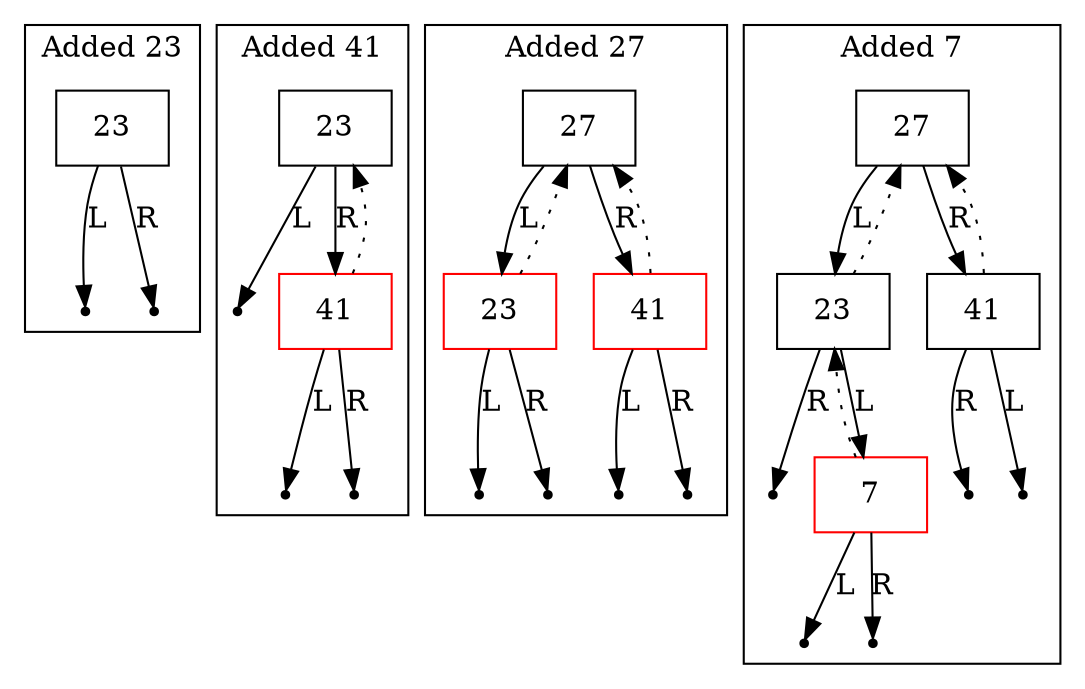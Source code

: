 digraph {
subgraph "cluster_Added 23_count_1"{
label ="Added 23";
"cluster_Added 23_count_1_data_23"[shape=record color=black label="{23}"];
"cluster_Added 23_count_1_data_23_leftNull" [label=Null shape=point color=black];
"cluster_Added 23_count_1_data_23_rightNull" [label=Null shape=point color=black];

"cluster_Added 23_count_1_data_23" -> "cluster_Added 23_count_1_data_23_leftNull"[label=L];
"cluster_Added 23_count_1_data_23" -> "cluster_Added 23_count_1_data_23_rightNull"[label=R];

}
subgraph "cluster_Added 41_count_2"{
label ="Added 41";
"cluster_Added 41_count_2_data_23"[shape=record color=black label="{23}"];
"cluster_Added 41_count_2_data_23_leftNull" [label=Null shape=point color=black];
"cluster_Added 41_count_2_data_41"[shape=record color=red label="{41}"];
"cluster_Added 41_count_2_data_41_leftNull" [label=Null shape=point color=black];
"cluster_Added 41_count_2_data_41_rightNull" [label=Null shape=point color=black];

"cluster_Added 41_count_2_data_23" -> "cluster_Added 41_count_2_data_23_leftNull"[label=L];
"cluster_Added 41_count_2_data_23" -> "cluster_Added 41_count_2_data_41"[label=R];
"cluster_Added 41_count_2_data_41" -> "cluster_Added 41_count_2_data_23"[style=dotted];
"cluster_Added 41_count_2_data_41" -> "cluster_Added 41_count_2_data_41_leftNull"[label=L];
"cluster_Added 41_count_2_data_41" -> "cluster_Added 41_count_2_data_41_rightNull"[label=R];

}
subgraph "cluster_Added 27_count_3"{
label ="Added 27";
"cluster_Added 27_count_3_data_27"[shape=record color=black label="{27}"];
"cluster_Added 27_count_3_data_23"[shape=record color=red label="{23}"];
"cluster_Added 27_count_3_data_23_leftNull" [label=Null shape=point color=black];
"cluster_Added 27_count_3_data_23_rightNull" [label=Null shape=point color=black];
"cluster_Added 27_count_3_data_41"[shape=record color=red label="{41}"];
"cluster_Added 27_count_3_data_41_leftNull" [label=Null shape=point color=black];
"cluster_Added 27_count_3_data_41_rightNull" [label=Null shape=point color=black];

"cluster_Added 27_count_3_data_27" -> "cluster_Added 27_count_3_data_23"[label=L];
"cluster_Added 27_count_3_data_27" -> "cluster_Added 27_count_3_data_41"[label=R];
"cluster_Added 27_count_3_data_23" -> "cluster_Added 27_count_3_data_27"[style=dotted];
"cluster_Added 27_count_3_data_23" -> "cluster_Added 27_count_3_data_23_leftNull"[label=L];
"cluster_Added 27_count_3_data_23" -> "cluster_Added 27_count_3_data_23_rightNull"[label=R];
"cluster_Added 27_count_3_data_41" -> "cluster_Added 27_count_3_data_27"[style=dotted];
"cluster_Added 27_count_3_data_41" -> "cluster_Added 27_count_3_data_41_leftNull"[label=L];
"cluster_Added 27_count_3_data_41" -> "cluster_Added 27_count_3_data_41_rightNull"[label=R];

}
subgraph "cluster_Added 7_count_4"{
label ="Added 7";
"cluster_Added 7_count_4_data_27"[shape=record color=black label="{27}"];
"cluster_Added 7_count_4_data_23"[shape=record color=black label="{23}"];
"cluster_Added 7_count_4_data_23_rightNull" [label=Null shape=point color=black];
"cluster_Added 7_count_4_data_7"[shape=record color=red label="{7}"];
"cluster_Added 7_count_4_data_7_leftNull" [label=Null shape=point color=black];
"cluster_Added 7_count_4_data_7_rightNull" [label=Null shape=point color=black];
"cluster_Added 7_count_4_data_41"[shape=record color=black label="{41}"];
"cluster_Added 7_count_4_data_41_leftNull" [label=Null shape=point color=black];
"cluster_Added 7_count_4_data_41_rightNull" [label=Null shape=point color=black];

"cluster_Added 7_count_4_data_27" -> "cluster_Added 7_count_4_data_23"[label=L];
"cluster_Added 7_count_4_data_27" -> "cluster_Added 7_count_4_data_41"[label=R];
"cluster_Added 7_count_4_data_23" -> "cluster_Added 7_count_4_data_27"[style=dotted];
"cluster_Added 7_count_4_data_23" -> "cluster_Added 7_count_4_data_7"[label=L];
"cluster_Added 7_count_4_data_23" -> "cluster_Added 7_count_4_data_23_rightNull"[label=R];
"cluster_Added 7_count_4_data_7" -> "cluster_Added 7_count_4_data_23"[style=dotted];
"cluster_Added 7_count_4_data_7" -> "cluster_Added 7_count_4_data_7_leftNull"[label=L];
"cluster_Added 7_count_4_data_7" -> "cluster_Added 7_count_4_data_7_rightNull"[label=R];
"cluster_Added 7_count_4_data_41" -> "cluster_Added 7_count_4_data_27"[style=dotted];
"cluster_Added 7_count_4_data_41" -> "cluster_Added 7_count_4_data_41_leftNull"[label=L];
"cluster_Added 7_count_4_data_41" -> "cluster_Added 7_count_4_data_41_rightNull"[label=R];

}
label = "";}
